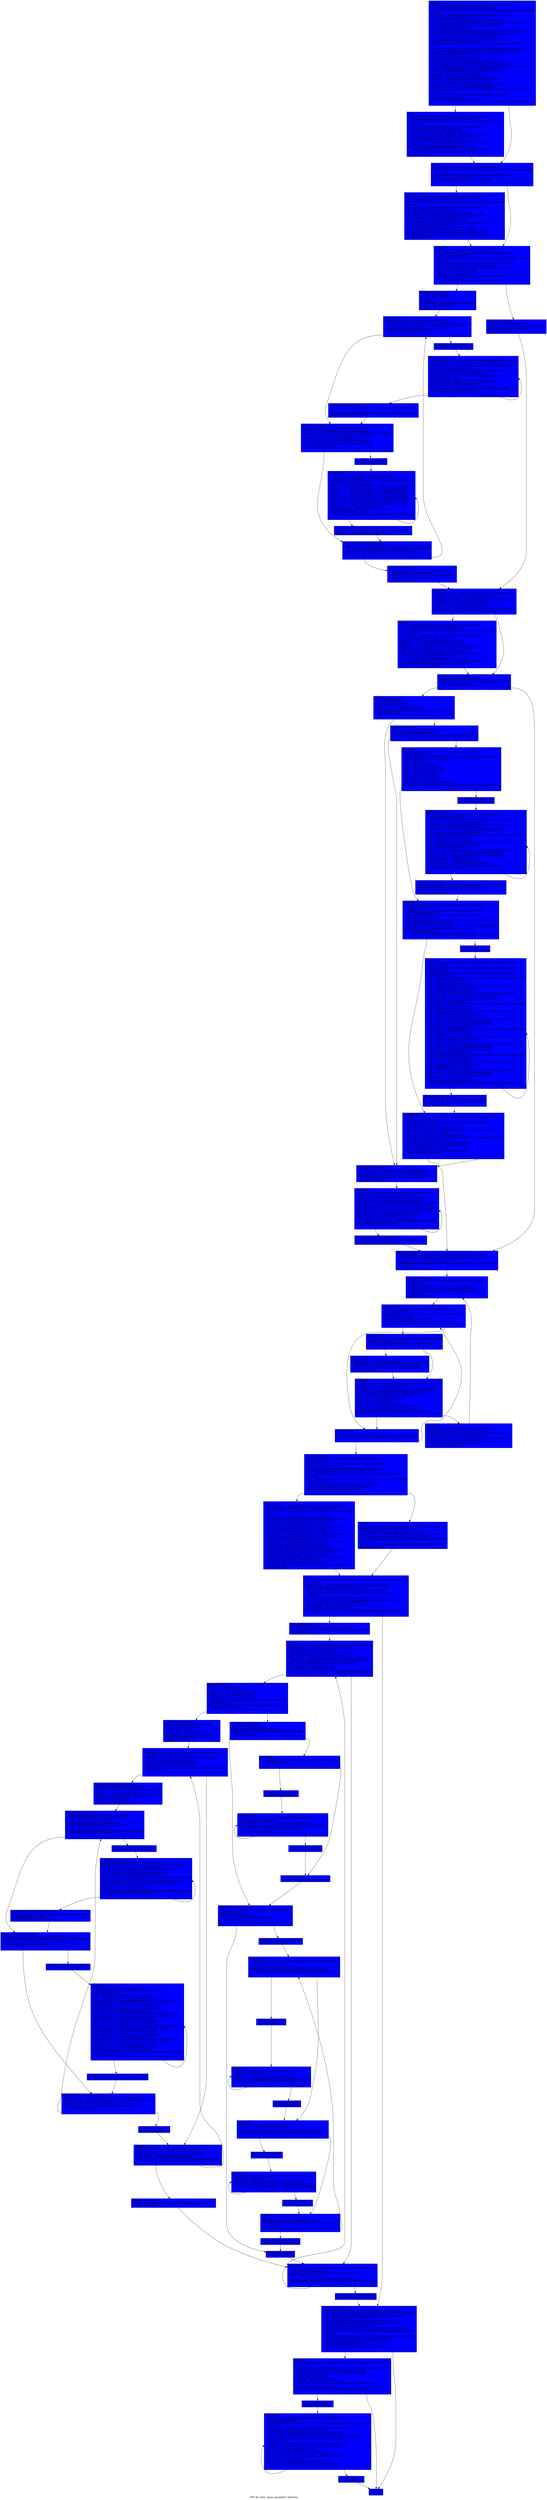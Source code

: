digraph "CFG for 'jinit_1pass_quantizer' function" {
	label="CFG for 'jinit_1pass_quantizer' function";

	Node0x6a10cc0 [shape=record, style = filled, fillcolor = blue, label="{entry:\l  %mem = getelementptr inbounds %struct.jpeg_decompress_struct,\l... %struct.jpeg_decompress_struct* %cinfo, i64 0, i32 1\l  %0 = load %struct.jpeg_memory_mgr*, %struct.jpeg_memory_mgr** %mem, align 8,\l... !tbaa !2\l  %alloc_small = getelementptr inbounds %struct.jpeg_memory_mgr,\l... %struct.jpeg_memory_mgr* %0, i64 0, i32 0\l  %1 = load i8* (%struct.jpeg_common_struct*, i32, i64)*, i8*\l... (%struct.jpeg_common_struct*, i32, i64)** %alloc_small, align 8, !tbaa !10\l  %2 = bitcast %struct.jpeg_decompress_struct* %cinfo to\l... %struct.jpeg_common_struct*\l  %call = tail call i8* %1(%struct.jpeg_common_struct* %2, i32 1, i64 152) #5\l  %cquantize1 = getelementptr inbounds %struct.jpeg_decompress_struct,\l... %struct.jpeg_decompress_struct* %cinfo, i64 0, i32 83\l  %3 = bitcast %struct.jpeg_color_quantizer** %cquantize1 to i8**\l  store i8* %call, i8** %3, align 8, !tbaa !13\l  %start_pass = bitcast i8* %call to void (%struct.jpeg_decompress_struct*,\l... i32)**\l  store void (%struct.jpeg_decompress_struct*, i32)* @start_pass_1_quant, void\l... (%struct.jpeg_decompress_struct*, i32)** %start_pass, align 8, !tbaa !14\l  %finish_pass = getelementptr inbounds i8, i8* %call, i64 16\l  %4 = bitcast i8* %finish_pass to \<2 x void\l... (%struct.jpeg_decompress_struct*)*\>*\l  store \<2 x void (%struct.jpeg_decompress_struct*)*\> \<void\l... (%struct.jpeg_decompress_struct*)* @finish_pass_1_quant, void\l... (%struct.jpeg_decompress_struct*)* @new_color_map_1_quant\>, \<2 x void\l... (%struct.jpeg_decompress_struct*)*\>* %4, align 8, !tbaa !17\l  %fserrors = getelementptr inbounds i8, i8* %call, i64 112\l  %arrayidx = bitcast i8* %fserrors to i16**\l  store i16* null, i16** %arrayidx, align 8, !tbaa !17\l  %odither = getelementptr inbounds i8, i8* %call, i64 80\l  %arrayidx6 = bitcast i8* %odither to [16 x i32]**\l  store [16 x i32]* null, [16 x i32]** %arrayidx6, align 8, !tbaa !17\l  %out_color_components = getelementptr inbounds\l... %struct.jpeg_decompress_struct, %struct.jpeg_decompress_struct* %cinfo, i64\l... 0, i32 28\l  %5 = load i32, i32* %out_color_components, align 8, !tbaa !18\l  %cmp = icmp sgt i32 %5, 4\l  br i1 %cmp, label %if.then, label %if.end\l|{<s0>T|<s1>F}}"];
	Node0x6a10cc0:s0 -> Node0x6a14f20;
	Node0x6a10cc0:s1 -> Node0x6a14ff0;
	Node0x6a14f20 [shape=record, style = filled, fillcolor = blue, label="{if.then:                                          \l  %err = getelementptr inbounds %struct.jpeg_decompress_struct,\l... %struct.jpeg_decompress_struct* %cinfo, i64 0, i32 0\l  %6 = load %struct.jpeg_error_mgr*, %struct.jpeg_error_mgr** %err, align 8,\l... !tbaa !19\l  %msg_code = getelementptr inbounds %struct.jpeg_error_mgr,\l... %struct.jpeg_error_mgr* %6, i64 0, i32 5\l  store i32 54, i32* %msg_code, align 8, !tbaa !20\l  %arrayidx8 = getelementptr inbounds %struct.jpeg_error_mgr,\l... %struct.jpeg_error_mgr* %6, i64 0, i32 6, i32 0, i64 0\l  store i32 4, i32* %arrayidx8, align 4, !tbaa !22\l  %error_exit = getelementptr inbounds %struct.jpeg_error_mgr,\l... %struct.jpeg_error_mgr* %6, i64 0, i32 0\l  %7 = load void (%struct.jpeg_common_struct*)*, void\l... (%struct.jpeg_common_struct*)** %error_exit, align 8, !tbaa !23\l  tail call void %7(%struct.jpeg_common_struct* %2) #5\l  br label %if.end\l}"];
	Node0x6a14f20 -> Node0x6a14ff0;
	Node0x6a14ff0 [shape=record, style = filled, fillcolor = blue, label="{if.end:                                           \l  %desired_number_of_colors = getelementptr inbounds\l... %struct.jpeg_decompress_struct, %struct.jpeg_decompress_struct* %cinfo, i64\l... 0, i32 22\l  %8 = load i32, i32* %desired_number_of_colors, align 8, !tbaa !24\l  %cmp10 = icmp sgt i32 %8, 256\l  br i1 %cmp10, label %if.then11, label %if.end20\l|{<s0>T|<s1>F}}"];
	Node0x6a14ff0:s0 -> Node0x6a13250;
	Node0x6a14ff0:s1 -> Node0x6a16110;
	Node0x6a13250 [shape=record, style = filled, fillcolor = blue, label="{if.then11:                                        \l  %err12 = getelementptr inbounds %struct.jpeg_decompress_struct,\l... %struct.jpeg_decompress_struct* %cinfo, i64 0, i32 0\l  %9 = load %struct.jpeg_error_mgr*, %struct.jpeg_error_mgr** %err12, align 8,\l... !tbaa !19\l  %msg_code13 = getelementptr inbounds %struct.jpeg_error_mgr,\l... %struct.jpeg_error_mgr* %9, i64 0, i32 5\l  store i32 56, i32* %msg_code13, align 8, !tbaa !20\l  %arrayidx17 = getelementptr inbounds %struct.jpeg_error_mgr,\l... %struct.jpeg_error_mgr* %9, i64 0, i32 6, i32 0, i64 0\l  store i32 256, i32* %arrayidx17, align 4, !tbaa !22\l  %error_exit19 = getelementptr inbounds %struct.jpeg_error_mgr,\l... %struct.jpeg_error_mgr* %9, i64 0, i32 0\l  %10 = load void (%struct.jpeg_common_struct*)*, void\l... (%struct.jpeg_common_struct*)** %error_exit19, align 8, !tbaa !23\l  tail call void %10(%struct.jpeg_common_struct* nonnull %2) #5\l  %.pre = load i32, i32* %desired_number_of_colors, align 8, !tbaa !24\l  br label %if.end20\l}"];
	Node0x6a13250 -> Node0x6a16110;
	Node0x6a16110 [shape=record, style = filled, fillcolor = blue, label="{if.end20:                                         \l  %11 = phi i32 [ %.pre, %if.then11 ], [ %8, %if.end ]\l  %12 = bitcast %struct.jpeg_color_quantizer** %cquantize1 to\l... %struct.my_cquantizer**\l  %13 = load %struct.my_cquantizer*, %struct.my_cquantizer** %12, align 8,\l... !tbaa !13\l  %arraydecay.i = getelementptr inbounds %struct.my_cquantizer,\l... %struct.my_cquantizer* %13, i64 0, i32 5, i64 0\l  %14 = load i32, i32* %out_color_components, align 8, !tbaa !18\l  %conv4.i.i = sext i32 %11 to i64\l  %cmp98.i.i = icmp sgt i32 %14, 1\l  br i1 %cmp98.i.i, label %do.body.us.i.i.preheader, label\l... %do.body.i.preheader.i\l|{<s0>T|<s1>F}}"];
	Node0x6a16110:s0 -> Node0x6a19970;
	Node0x6a16110:s1 -> Node0x6a19a90;
	Node0x6a19970 [shape=record, style = filled, fillcolor = blue, label="{do.body.us.i.i.preheader:                         \l  %15 = add i32 %14, 7\l  %16 = add i32 %14, -2\l  %xtraiter79 = and i32 %15, 7\l  %lcmp.mod80 = icmp eq i32 %xtraiter79, 0\l  %17 = icmp ult i32 %16, 7\l  br label %do.body.us.i.i\l}"];
	Node0x6a19970 -> Node0x6a19fe0;
	Node0x6a19a90 [shape=record, style = filled, fillcolor = blue, label="{do.body.i.preheader.i:                            \l  %18 = icmp sgt i64 %conv4.i.i, 1\l  %smax.i = select i1 %18, i64 %conv4.i.i, i64 1\l  %19 = add nsw i64 %smax.i, 1\l  br label %do.end.i.i\l}"];
	Node0x6a19a90 -> Node0x6a1a290;
	Node0x6a19fe0 [shape=record, style = filled, fillcolor = blue, label="{do.body.us.i.i:                                   \l  %indvars.iv106.i.i = phi i64 [ %indvars.iv.next107.i.i,\l... %for.cond.do.cond_crit_edge.us.i.i ], [ 1, %do.body.us.i.i.preheader ]\l  %indvars.iv.next107.i.i = add nuw nsw i64 %indvars.iv106.i.i, 1\l  br i1 %lcmp.mod80, label %do.body.us.i.i.split, label\l... %for.body.us.i.i.prol.preheader\l|{<s0>T|<s1>F}}"];
	Node0x6a19fe0:s0 -> Node0x6a0fd60;
	Node0x6a19fe0:s1 -> Node0x6a0fde0;
	Node0x6a0fde0 [shape=record, style = filled, fillcolor = blue, label="{for.body.us.i.i.prol.preheader:                   \l  br label %for.body.us.i.i.prol\l}"];
	Node0x6a0fde0 -> Node0x6a0ff50;
	Node0x6a0ff50 [shape=record, style = filled, fillcolor = blue, label="{for.body.us.i.i.prol:                             \l  %temp.0100.us.i.i.prol = phi i64 [ %mul.us.i.i.prol, %for.body.us.i.i.prol\l... ], [ %indvars.iv.next107.i.i, %for.body.us.i.i.prol.preheader ]\l  %i.099.us.i.i.prol = phi i32 [ %inc3.us.i.i.prol, %for.body.us.i.i.prol ], [\l... 1, %for.body.us.i.i.prol.preheader ]\l  %prol.iter81 = phi i32 [ %prol.iter81.sub, %for.body.us.i.i.prol ], [\l... %xtraiter79, %for.body.us.i.i.prol.preheader ]\l  %mul.us.i.i.prol = mul nsw i64 %temp.0100.us.i.i.prol,\l... %indvars.iv.next107.i.i\l  %inc3.us.i.i.prol = add nuw nsw i32 %i.099.us.i.i.prol, 1\l  %prol.iter81.sub = add i32 %prol.iter81, -1\l  %prol.iter81.cmp = icmp eq i32 %prol.iter81.sub, 0\l  br i1 %prol.iter81.cmp, label %do.body.us.i.i.split.loopexit, label\l... %for.body.us.i.i.prol, !llvm.loop !25\l|{<s0>T|<s1>F}}"];
	Node0x6a0ff50:s0 -> Node0x6a164f0;
	Node0x6a0ff50:s1 -> Node0x6a0ff50;
	Node0x6a164f0 [shape=record, style = filled, fillcolor = blue, label="{do.body.us.i.i.split.loopexit:                    \l  %inc3.us.i.i.prol.lcssa = phi i32 [ %inc3.us.i.i.prol, %for.body.us.i.i.prol\l... ]\l  %mul.us.i.i.prol.lcssa = phi i64 [ %mul.us.i.i.prol, %for.body.us.i.i.prol ]\l  br label %do.body.us.i.i.split\l}"];
	Node0x6a164f0 -> Node0x6a0fd60;
	Node0x6a0fd60 [shape=record, style = filled, fillcolor = blue, label="{do.body.us.i.i.split:                             \l  %mul.us.i.i.lcssa.unr = phi i64 [ undef, %do.body.us.i.i ], [\l... %mul.us.i.i.prol.lcssa, %do.body.us.i.i.split.loopexit ]\l  %temp.0100.us.i.i.unr = phi i64 [ %indvars.iv.next107.i.i, %do.body.us.i.i\l... ], [ %mul.us.i.i.prol.lcssa, %do.body.us.i.i.split.loopexit ]\l  %i.099.us.i.i.unr = phi i32 [ 1, %do.body.us.i.i ], [\l... %inc3.us.i.i.prol.lcssa, %do.body.us.i.i.split.loopexit ]\l  br i1 %17, label %for.cond.do.cond_crit_edge.us.i.i, label\l... %do.body.us.i.i.split.split\l|{<s0>T|<s1>F}}"];
	Node0x6a0fd60:s0 -> Node0x6a1a430;
	Node0x6a0fd60:s1 -> Node0x6a1c090;
	Node0x6a1c090 [shape=record, style = filled, fillcolor = blue, label="{do.body.us.i.i.split.split:                       \l  br label %for.body.us.i.i\l}"];
	Node0x6a1c090 -> Node0x6a1c240;
	Node0x6a1c240 [shape=record, style = filled, fillcolor = blue, label="{for.body.us.i.i:                                  \l  %temp.0100.us.i.i = phi i64 [ %temp.0100.us.i.i.unr,\l... %do.body.us.i.i.split.split ], [ %mul.us.i.i.7, %for.body.us.i.i ]\l  %i.099.us.i.i = phi i32 [ %i.099.us.i.i.unr, %do.body.us.i.i.split.split ],\l... [ %inc3.us.i.i.7, %for.body.us.i.i ]\l  %mul.us.i.i = mul nsw i64 %temp.0100.us.i.i, %indvars.iv.next107.i.i\l  %mul.us.i.i.1 = mul nsw i64 %mul.us.i.i, %indvars.iv.next107.i.i\l  %mul.us.i.i.2 = mul nsw i64 %mul.us.i.i.1, %indvars.iv.next107.i.i\l  %mul.us.i.i.3 = mul nsw i64 %mul.us.i.i.2, %indvars.iv.next107.i.i\l  %mul.us.i.i.4 = mul nsw i64 %mul.us.i.i.3, %indvars.iv.next107.i.i\l  %mul.us.i.i.5 = mul nsw i64 %mul.us.i.i.4, %indvars.iv.next107.i.i\l  %mul.us.i.i.6 = mul nsw i64 %mul.us.i.i.5, %indvars.iv.next107.i.i\l  %mul.us.i.i.7 = mul nsw i64 %mul.us.i.i.6, %indvars.iv.next107.i.i\l  %inc3.us.i.i.7 = add nsw i32 %i.099.us.i.i, 8\l  %exitcond105.i.i.7 = icmp eq i32 %inc3.us.i.i.7, %14\l  br i1 %exitcond105.i.i.7, label\l... %for.cond.do.cond_crit_edge.us.i.i.unr-lcssa, label %for.body.us.i.i\l|{<s0>T|<s1>F}}"];
	Node0x6a1c240:s0 -> Node0x6a1cc40;
	Node0x6a1c240:s1 -> Node0x6a1c240;
	Node0x6a1cc40 [shape=record, style = filled, fillcolor = blue, label="{for.cond.do.cond_crit_edge.us.i.i.unr-lcssa:      \l  %mul.us.i.i.7.lcssa = phi i64 [ %mul.us.i.i.7, %for.body.us.i.i ]\l  br label %for.cond.do.cond_crit_edge.us.i.i\l}"];
	Node0x6a1cc40 -> Node0x6a1a430;
	Node0x6a1a430 [shape=record, style = filled, fillcolor = blue, label="{for.cond.do.cond_crit_edge.us.i.i:                \l  %mul.us.i.i.lcssa = phi i64 [ %mul.us.i.i.lcssa.unr, %do.body.us.i.i.split\l... ], [ %mul.us.i.i.7.lcssa, %for.cond.do.cond_crit_edge.us.i.i.unr-lcssa ]\l  %cmp5.us.i.i = icmp sgt i64 %mul.us.i.i.lcssa, %conv4.i.i\l  br i1 %cmp5.us.i.i, label %do.end.i.i.loopexit, label %do.body.us.i.i\l|{<s0>T|<s1>F}}"];
	Node0x6a1a430:s0 -> Node0x6a1cf40;
	Node0x6a1a430:s1 -> Node0x6a19fe0;
	Node0x6a1cf40 [shape=record, style = filled, fillcolor = blue, label="{do.end.i.i.loopexit:                              \l  %mul.us.i.i.lcssa.lcssa = phi i64 [ %mul.us.i.i.lcssa,\l... %for.cond.do.cond_crit_edge.us.i.i ]\l  %indvars.iv106.i.i.lcssa = phi i64 [ %indvars.iv106.i.i,\l... %for.cond.do.cond_crit_edge.us.i.i ]\l  br label %do.end.i.i\l}"];
	Node0x6a1cf40 -> Node0x6a1a290;
	Node0x6a1a290 [shape=record, style = filled, fillcolor = blue, label="{do.end.i.i:                                       \l  %iroot.0.lcssa.in.i.i = phi i64 [ %smax.i, %do.body.i.preheader.i ], [\l... %indvars.iv106.i.i.lcssa, %do.end.i.i.loopexit ]\l  %temp.0.lcssa.lcssa.i.i = phi i64 [ %19, %do.body.i.preheader.i ], [\l... %mul.us.i.i.lcssa.lcssa, %do.end.i.i.loopexit ]\l  %iroot.0.lcssa.i.i = trunc i64 %iroot.0.lcssa.in.i.i to i32\l  %cmp7.i.i = icmp slt i32 %iroot.0.lcssa.i.i, 2\l  br i1 %cmp7.i.i, label %if.then.i.i, label %for.cond13.preheader.i.i\l|{<s0>T|<s1>F}}"];
	Node0x6a1a290:s0 -> Node0x6a1d470;
	Node0x6a1a290:s1 -> Node0x6a1d580;
	Node0x6a1d470 [shape=record, style = filled, fillcolor = blue, label="{if.then.i.i:                                      \l  %err.i.i = getelementptr inbounds %struct.jpeg_decompress_struct,\l... %struct.jpeg_decompress_struct* %cinfo, i64 0, i32 0\l  %20 = load %struct.jpeg_error_mgr*, %struct.jpeg_error_mgr** %err.i.i, align\l... 8, !tbaa !19\l  %msg_code.i.i = getelementptr inbounds %struct.jpeg_error_mgr,\l... %struct.jpeg_error_mgr* %20, i64 0, i32 5\l  store i32 55, i32* %msg_code.i.i, align 8, !tbaa !20\l  %conv9.i.i = trunc i64 %temp.0.lcssa.lcssa.i.i to i32\l  %arrayidx.i.i = getelementptr inbounds %struct.jpeg_error_mgr,\l... %struct.jpeg_error_mgr* %20, i64 0, i32 6, i32 0, i64 0\l  store i32 %conv9.i.i, i32* %arrayidx.i.i, align 4, !tbaa !22\l  %error_exit.i.i = getelementptr inbounds %struct.jpeg_error_mgr,\l... %struct.jpeg_error_mgr* %20, i64 0, i32 0\l  %21 = load void (%struct.jpeg_common_struct*)*, void\l... (%struct.jpeg_common_struct*)** %error_exit.i.i, align 8, !tbaa !23\l  tail call void %21(%struct.jpeg_common_struct* %2) #5\l  br label %for.cond13.preheader.i.i\l}"];
	Node0x6a1d470 -> Node0x6a1d580;
	Node0x6a1d580 [shape=record, style = filled, fillcolor = blue, label="{for.cond13.preheader.i.i:                         \l  %cmp1495.i.i = icmp sgt i32 %14, 0\l  br i1 %cmp1495.i.i, label %for.body16.i.i.preheader, label\l... %for.cond23.preheader.i.i\l|{<s0>T|<s1>F}}"];
	Node0x6a1d580:s0 -> Node0x6a1a8c0;
	Node0x6a1d580:s1 -> Node0x6a1a980;
	Node0x6a1a8c0 [shape=record, style = filled, fillcolor = blue, label="{for.body16.i.i.preheader:                         \l  %22 = add i32 %14, -1\l  %23 = zext i32 %22 to i64\l  %24 = add nuw nsw i64 %23, 1\l  %min.iters.check = icmp ult i64 %24, 8\l  br i1 %min.iters.check, label %for.body16.i.i.preheader71, label\l... %min.iters.checked\l|{<s0>T|<s1>F}}"];
	Node0x6a1a8c0:s0 -> Node0x6a1acf0;
	Node0x6a1a8c0:s1 -> Node0x6a1eb70;
	Node0x6a1acf0 [shape=record, style = filled, fillcolor = blue, label="{for.body16.i.i.preheader71:                       \l  %indvars.iv.i.i.ph = phi i64 [ 0, %min.iters.checked ], [ 0,\l... %for.body16.i.i.preheader ], [ %n.vec, %middle.block ]\l  %total_colors.097.i.i.ph = phi i32 [ 1, %min.iters.checked ], [ 1,\l... %for.body16.i.i.preheader ], [ %64, %middle.block ]\l  br label %for.body16.i.i\l}"];
	Node0x6a1acf0 -> Node0x6a1b5b0;
	Node0x6a1eb70 [shape=record, style = filled, fillcolor = blue, label="{min.iters.checked:                                \l  %n.vec = and i64 %24, 8589934584\l  %cmp.zero = icmp eq i64 %n.vec, 0\l  br i1 %cmp.zero, label %for.body16.i.i.preheader71, label %vector.ph\l|{<s0>T|<s1>F}}"];
	Node0x6a1eb70:s0 -> Node0x6a1acf0;
	Node0x6a1eb70:s1 -> Node0x6a1b860;
	Node0x6a1b860 [shape=record, style = filled, fillcolor = blue, label="{vector.ph:                                        \l  %broadcast.splatinsert64 = insertelement \<4 x i32\> undef, i32\l... %iroot.0.lcssa.i.i, i32 0\l  %broadcast.splat65 = shufflevector \<4 x i32\> %broadcast.splatinsert64, \<4 x\l... i32\> undef, \<4 x i32\> zeroinitializer\l  %25 = add i32 %14, -1\l  %26 = zext i32 %25 to i64\l  %27 = add nuw nsw i64 %26, 1\l  %28 = and i64 %27, 8589934584\l  %29 = add nsw i64 %28, -8\l  %30 = lshr exact i64 %29, 3\l  %31 = add nuw nsw i64 %30, 1\l  %xtraiter76 = and i64 %31, 3\l  %lcmp.mod77 = icmp eq i64 %xtraiter76, 0\l  br i1 %lcmp.mod77, label %vector.ph.split, label %vector.body.prol.preheader\l|{<s0>T|<s1>F}}"];
	Node0x6a1b860:s0 -> Node0x6a20450;
	Node0x6a1b860:s1 -> Node0x6a20560;
	Node0x6a20560 [shape=record, style = filled, fillcolor = blue, label="{vector.body.prol.preheader:                       \l  br label %vector.body.prol\l}"];
	Node0x6a20560 -> Node0x6a20710;
	Node0x6a20710 [shape=record, style = filled, fillcolor = blue, label="{vector.body.prol:                                 \l  %index.prol = phi i64 [ %index.next.prol, %vector.body.prol ], [ 0,\l... %vector.body.prol.preheader ]\l  %vec.phi.prol = phi \<4 x i32\> [ %36, %vector.body.prol ], [ \<i32 1, i32 1,\l... i32 1, i32 1\>, %vector.body.prol.preheader ]\l  %vec.phi63.prol = phi \<4 x i32\> [ %37, %vector.body.prol ], [ \<i32 1, i32 1,\l... i32 1, i32 1\>, %vector.body.prol.preheader ]\l  %prol.iter78 = phi i64 [ %prol.iter78.sub, %vector.body.prol ], [\l... %xtraiter76, %vector.body.prol.preheader ]\l  %32 = getelementptr inbounds %struct.my_cquantizer, %struct.my_cquantizer*\l... %13, i64 0, i32 5, i64 %index.prol\l  %33 = bitcast i32* %32 to \<4 x i32\>*\l  store \<4 x i32\> %broadcast.splat65, \<4 x i32\>* %33, align 4, !tbaa !22\l  %34 = getelementptr i32, i32* %32, i64 4\l  %35 = bitcast i32* %34 to \<4 x i32\>*\l  store \<4 x i32\> %broadcast.splat65, \<4 x i32\>* %35, align 4, !tbaa !22\l  %36 = mul nsw \<4 x i32\> %vec.phi.prol, %broadcast.splat65\l  %37 = mul nsw \<4 x i32\> %vec.phi63.prol, %broadcast.splat65\l  %index.next.prol = add i64 %index.prol, 8\l  %prol.iter78.sub = add i64 %prol.iter78, -1\l  %prol.iter78.cmp = icmp eq i64 %prol.iter78.sub, 0\l  br i1 %prol.iter78.cmp, label %vector.ph.split.loopexit, label\l... %vector.body.prol, !llvm.loop !27\l|{<s0>T|<s1>F}}"];
	Node0x6a20710:s0 -> Node0x6a214f0;
	Node0x6a20710:s1 -> Node0x6a20710;
	Node0x6a214f0 [shape=record, style = filled, fillcolor = blue, label="{vector.ph.split.loopexit:                         \l  %index.next.prol.lcssa = phi i64 [ %index.next.prol, %vector.body.prol ]\l  %.lcssa87 = phi \<4 x i32\> [ %37, %vector.body.prol ]\l  %.lcssa86 = phi \<4 x i32\> [ %36, %vector.body.prol ]\l  br label %vector.ph.split\l}"];
	Node0x6a214f0 -> Node0x6a20450;
	Node0x6a20450 [shape=record, style = filled, fillcolor = blue, label="{vector.ph.split:                                  \l  %.lcssa73.unr = phi \<4 x i32\> [ undef, %vector.ph ], [ %.lcssa87,\l... %vector.ph.split.loopexit ]\l  %.lcssa.unr = phi \<4 x i32\> [ undef, %vector.ph ], [ %.lcssa86,\l... %vector.ph.split.loopexit ]\l  %index.unr = phi i64 [ 0, %vector.ph ], [ %index.next.prol.lcssa,\l... %vector.ph.split.loopexit ]\l  %vec.phi.unr = phi \<4 x i32\> [ \<i32 1, i32 1, i32 1, i32 1\>, %vector.ph ], [\l... %.lcssa86, %vector.ph.split.loopexit ]\l  %vec.phi63.unr = phi \<4 x i32\> [ \<i32 1, i32 1, i32 1, i32 1\>, %vector.ph ],\l... [ %.lcssa87, %vector.ph.split.loopexit ]\l  %38 = icmp ult i64 %29, 24\l  br i1 %38, label %middle.block, label %vector.ph.split.split\l|{<s0>T|<s1>F}}"];
	Node0x6a20450:s0 -> Node0x6a1ed40;
	Node0x6a20450:s1 -> Node0x6a21c90;
	Node0x6a21c90 [shape=record, style = filled, fillcolor = blue, label="{vector.ph.split.split:                            \l  br label %vector.body\l}"];
	Node0x6a21c90 -> Node0x6a21e20;
	Node0x6a21e20 [shape=record, style = filled, fillcolor = blue, label="{vector.body:                                      \l  %index = phi i64 [ %index.unr, %vector.ph.split.split ], [ %index.next.3,\l... %vector.body ]\l  %vec.phi = phi \<4 x i32\> [ %vec.phi.unr, %vector.ph.split.split ], [ %61,\l... %vector.body ]\l  %vec.phi63 = phi \<4 x i32\> [ %vec.phi63.unr, %vector.ph.split.split ], [\l... %62, %vector.body ]\l  %39 = getelementptr inbounds %struct.my_cquantizer, %struct.my_cquantizer*\l... %13, i64 0, i32 5, i64 %index\l  %40 = bitcast i32* %39 to \<4 x i32\>*\l  store \<4 x i32\> %broadcast.splat65, \<4 x i32\>* %40, align 4, !tbaa !22\l  %41 = getelementptr i32, i32* %39, i64 4\l  %42 = bitcast i32* %41 to \<4 x i32\>*\l  store \<4 x i32\> %broadcast.splat65, \<4 x i32\>* %42, align 4, !tbaa !22\l  %43 = mul nsw \<4 x i32\> %vec.phi, %broadcast.splat65\l  %44 = mul nsw \<4 x i32\> %vec.phi63, %broadcast.splat65\l  %index.next = add i64 %index, 8\l  %45 = getelementptr inbounds %struct.my_cquantizer, %struct.my_cquantizer*\l... %13, i64 0, i32 5, i64 %index.next\l  %46 = bitcast i32* %45 to \<4 x i32\>*\l  store \<4 x i32\> %broadcast.splat65, \<4 x i32\>* %46, align 4, !tbaa !22\l  %47 = getelementptr i32, i32* %45, i64 4\l  %48 = bitcast i32* %47 to \<4 x i32\>*\l  store \<4 x i32\> %broadcast.splat65, \<4 x i32\>* %48, align 4, !tbaa !22\l  %49 = mul nsw \<4 x i32\> %43, %broadcast.splat65\l  %50 = mul nsw \<4 x i32\> %44, %broadcast.splat65\l  %index.next.1 = add i64 %index, 16\l  %51 = getelementptr inbounds %struct.my_cquantizer, %struct.my_cquantizer*\l... %13, i64 0, i32 5, i64 %index.next.1\l  %52 = bitcast i32* %51 to \<4 x i32\>*\l  store \<4 x i32\> %broadcast.splat65, \<4 x i32\>* %52, align 4, !tbaa !22\l  %53 = getelementptr i32, i32* %51, i64 4\l  %54 = bitcast i32* %53 to \<4 x i32\>*\l  store \<4 x i32\> %broadcast.splat65, \<4 x i32\>* %54, align 4, !tbaa !22\l  %55 = mul nsw \<4 x i32\> %49, %broadcast.splat65\l  %56 = mul nsw \<4 x i32\> %50, %broadcast.splat65\l  %index.next.2 = add i64 %index, 24\l  %57 = getelementptr inbounds %struct.my_cquantizer, %struct.my_cquantizer*\l... %13, i64 0, i32 5, i64 %index.next.2\l  %58 = bitcast i32* %57 to \<4 x i32\>*\l  store \<4 x i32\> %broadcast.splat65, \<4 x i32\>* %58, align 4, !tbaa !22\l  %59 = getelementptr i32, i32* %57, i64 4\l  %60 = bitcast i32* %59 to \<4 x i32\>*\l  store \<4 x i32\> %broadcast.splat65, \<4 x i32\>* %60, align 4, !tbaa !22\l  %61 = mul nsw \<4 x i32\> %55, %broadcast.splat65\l  %62 = mul nsw \<4 x i32\> %56, %broadcast.splat65\l  %index.next.3 = add i64 %index, 32\l  %63 = icmp eq i64 %index.next.3, %n.vec\l  br i1 %63, label %middle.block.unr-lcssa, label %vector.body, !llvm.loop !28\l|{<s0>T|<s1>F}}"];
	Node0x6a21e20:s0 -> Node0x6a235e0;
	Node0x6a21e20:s1 -> Node0x6a21e20;
	Node0x6a235e0 [shape=record, style = filled, fillcolor = blue, label="{middle.block.unr-lcssa:                           \l  %.lcssa85 = phi \<4 x i32\> [ %62, %vector.body ]\l  %.lcssa84 = phi \<4 x i32\> [ %61, %vector.body ]\l  br label %middle.block\l}"];
	Node0x6a235e0 -> Node0x6a1ed40;
	Node0x6a1ed40 [shape=record, style = filled, fillcolor = blue, label="{middle.block:                                     \l  %.lcssa73 = phi \<4 x i32\> [ %.lcssa73.unr, %vector.ph.split ], [ %.lcssa85,\l... %middle.block.unr-lcssa ]\l  %.lcssa = phi \<4 x i32\> [ %.lcssa.unr, %vector.ph.split ], [ %.lcssa84,\l... %middle.block.unr-lcssa ]\l  %bin.rdx = mul \<4 x i32\> %.lcssa73, %.lcssa\l  %rdx.shuf = shufflevector \<4 x i32\> %bin.rdx, \<4 x i32\> undef, \<4 x i32\>\l... \<i32 2, i32 3, i32 undef, i32 undef\>\l  %bin.rdx68 = mul \<4 x i32\> %bin.rdx, %rdx.shuf\l  %rdx.shuf69 = shufflevector \<4 x i32\> %bin.rdx68, \<4 x i32\> undef, \<4 x i32\>\l... \<i32 1, i32 undef, i32 undef, i32 undef\>\l  %bin.rdx70 = mul \<4 x i32\> %bin.rdx68, %rdx.shuf69\l  %64 = extractelement \<4 x i32\> %bin.rdx70, i32 0\l  %cmp.n = icmp eq i64 %24, %n.vec\l  br i1 %cmp.n, label %for.cond23.preheader.i.i, label\l... %for.body16.i.i.preheader71\l|{<s0>T|<s1>F}}"];
	Node0x6a1ed40:s0 -> Node0x6a1a980;
	Node0x6a1ed40:s1 -> Node0x6a1acf0;
	Node0x6a20f40 [shape=record, style = filled, fillcolor = blue, label="{for.cond23.preheader.i.i.loopexit:                \l  %mul18.i.i.lcssa = phi i32 [ %mul18.i.i, %for.body16.i.i ]\l  br label %for.cond23.preheader.i.i\l}"];
	Node0x6a20f40 -> Node0x6a1a980;
	Node0x6a1a980 [shape=record, style = filled, fillcolor = blue, label="{for.cond23.preheader.i.i:                         \l  %total_colors.0.lcssa.i.i = phi i32 [ 1, %for.cond13.preheader.i.i ], [ %64,\l... %middle.block ], [ %mul18.i.i.lcssa, %for.cond23.preheader.i.i.loopexit ]\l  %out_color_space.i.i = getelementptr inbounds\l... %struct.jpeg_decompress_struct, %struct.jpeg_decompress_struct* %cinfo, i64\l... 0, i32 10\l  br label %for.cond23.outer.i.i\l}"];
	Node0x6a1a980 -> Node0x6a246c0;
	Node0x6a1b5b0 [shape=record, style = filled, fillcolor = blue, label="{for.body16.i.i:                                   \l  %indvars.iv.i.i = phi i64 [ %indvars.iv.next.i.i, %for.body16.i.i ], [\l... %indvars.iv.i.i.ph, %for.body16.i.i.preheader71 ]\l  %total_colors.097.i.i = phi i32 [ %mul18.i.i, %for.body16.i.i ], [\l... %total_colors.097.i.i.ph, %for.body16.i.i.preheader71 ]\l  %arrayidx17.i.i = getelementptr inbounds %struct.my_cquantizer,\l... %struct.my_cquantizer* %13, i64 0, i32 5, i64 %indvars.iv.i.i\l  store i32 %iroot.0.lcssa.i.i, i32* %arrayidx17.i.i, align 4, !tbaa !22\l  %mul18.i.i = mul nsw i32 %total_colors.097.i.i, %iroot.0.lcssa.i.i\l  %indvars.iv.next.i.i = add nuw nsw i64 %indvars.iv.i.i, 1\l  %lftr.wideiv58 = trunc i64 %indvars.iv.next.i.i to i32\l  %exitcond59 = icmp eq i32 %lftr.wideiv58, %14\l  br i1 %exitcond59, label %for.cond23.preheader.i.i.loopexit, label\l... %for.body16.i.i, !llvm.loop !31\l|{<s0>T|<s1>F}}"];
	Node0x6a1b5b0:s0 -> Node0x6a20f40;
	Node0x6a1b5b0:s1 -> Node0x6a1b5b0;
	Node0x6a24e90 [shape=record, style = filled, fillcolor = blue, label="{for.cond23.i.i:                                   \l  %i.2.i.i = phi i32 [ 0, %do.cond50.i.i ], [ %i.2.ph.i.i,\l... %for.cond23.outer.i.i ]\l  %changed.0.i.i = phi i32 [ 0, %do.cond50.i.i ], [ %changed.0.ph.i.i,\l... %for.cond23.outer.i.i ]\l  %cmp24.i.i = icmp slt i32 %i.2.i.i, %14\l  br i1 %cmp24.i.i, label %for.body26.i.i, label %do.cond50.i.i\l|{<s0>T|<s1>F}}"];
	Node0x6a24e90:s0 -> Node0x6a25350;
	Node0x6a24e90:s1 -> Node0x6a24ee0;
	Node0x6a25350 [shape=record, style = filled, fillcolor = blue, label="{for.body26.i.i:                                   \l  %65 = load i32, i32* %out_color_space.i.i, align 8, !tbaa !33\l  %cmp27.i.i = icmp eq i32 %65, 2\l  br i1 %cmp27.i.i, label %cond.true.i.i, label %cond.end.i.i\l|{<s0>T|<s1>F}}"];
	Node0x6a25350:s0 -> Node0x6a256a0;
	Node0x6a25350:s1 -> Node0x6a25780;
	Node0x6a256a0 [shape=record, style = filled, fillcolor = blue, label="{cond.true.i.i:                                    \l  %idxprom29.i.i = sext i32 %i.2.i.i to i64\l  %arrayidx30.i.i = getelementptr inbounds [3 x i32], [3 x i32]*\l... @select_ncolors.RGB_order, i64 0, i64 %idxprom29.i.i\l  %66 = load i32, i32* %arrayidx30.i.i, align 4, !tbaa !22\l  br label %cond.end.i.i\l}"];
	Node0x6a256a0 -> Node0x6a25780;
	Node0x6a25780 [shape=record, style = filled, fillcolor = blue, label="{cond.end.i.i:                                     \l  %cond.i.i = phi i32 [ %66, %cond.true.i.i ], [ %i.2.i.i, %for.body26.i.i ]\l  %idxprom31.i.i = sext i32 %cond.i.i to i64\l  %arrayidx32.i.i = getelementptr inbounds %struct.my_cquantizer,\l... %struct.my_cquantizer* %13, i64 0, i32 5, i64 %idxprom31.i.i\l  %67 = load i32, i32* %arrayidx32.i.i, align 4, !tbaa !22\l  %div.i.i = sdiv i32 %total_colors.2.ph.i.i, %67\l  %conv33.i.i = sext i32 %div.i.i to i64\l  %add.i.i = add nsw i32 %67, 1\l  %conv36.i.i = sext i32 %add.i.i to i64\l  %mul37.i.i = mul nsw i64 %conv33.i.i, %conv36.i.i\l  %cmp39.i.i = icmp sgt i64 %mul37.i.i, %conv4.i.i\l  br i1 %cmp39.i.i, label %do.cond50.i.i, label %if.end42.i.i\l|{<s0>T|<s1>F}}"];
	Node0x6a25780:s0 -> Node0x6a24ee0;
	Node0x6a25780:s1 -> Node0x6a261c0;
	Node0x6a261c0 [shape=record, style = filled, fillcolor = blue, label="{if.end42.i.i:                                     \l  %mul37.i.i.lcssa = phi i64 [ %mul37.i.i, %cond.end.i.i ]\l  %add.i.i.lcssa = phi i32 [ %add.i.i, %cond.end.i.i ]\l  %arrayidx32.i.i.lcssa = phi i32* [ %arrayidx32.i.i, %cond.end.i.i ]\l  %i.2.i.i.lcssa = phi i32 [ %i.2.i.i, %cond.end.i.i ]\l  store i32 %add.i.i.lcssa, i32* %arrayidx32.i.i.lcssa, align 4, !tbaa !22\l  %conv46.i.i = trunc i64 %mul37.i.i.lcssa to i32\l  %inc48.i.i = add nsw i32 %i.2.i.i.lcssa, 1\l  br label %for.cond23.outer.i.i\l}"];
	Node0x6a261c0 -> Node0x6a246c0;
	Node0x6a246c0 [shape=record, style = filled, fillcolor = blue, label="{for.cond23.outer.i.i:                             \l  %i.2.ph.i.i = phi i32 [ 0, %for.cond23.preheader.i.i ], [ %inc48.i.i,\l... %if.end42.i.i ]\l  %total_colors.2.ph.i.i = phi i32 [ %total_colors.0.lcssa.i.i,\l... %for.cond23.preheader.i.i ], [ %conv46.i.i, %if.end42.i.i ]\l  %changed.0.ph.i.i = phi i32 [ 0, %for.cond23.preheader.i.i ], [ 1,\l... %if.end42.i.i ]\l  br label %for.cond23.i.i\l}"];
	Node0x6a246c0 -> Node0x6a24e90;
	Node0x6a24ee0 [shape=record, style = filled, fillcolor = blue, label="{do.cond50.i.i:                                    \l  %tobool.i.i = icmp eq i32 %changed.0.i.i, 0\l  br i1 %tobool.i.i, label %select_ncolors.exit.i, label %for.cond23.i.i\l|{<s0>T|<s1>F}}"];
	Node0x6a24ee0:s0 -> Node0x6a1df50;
	Node0x6a24ee0:s1 -> Node0x6a24e90;
	Node0x6a1df50 [shape=record, style = filled, fillcolor = blue, label="{select_ncolors.exit.i:                            \l  %total_colors.2.ph.i.i.lcssa = phi i32 [ %total_colors.2.ph.i.i,\l... %do.cond50.i.i ]\l  %68 = load i32, i32* %out_color_components, align 8, !tbaa !18\l  %cmp.i = icmp eq i32 %68, 3\l  %err.i = getelementptr inbounds %struct.jpeg_decompress_struct,\l... %struct.jpeg_decompress_struct* %cinfo, i64 0, i32 0\l  %69 = load %struct.jpeg_error_mgr*, %struct.jpeg_error_mgr** %err.i, align\l... 8, !tbaa !19\l  %70 = getelementptr inbounds %struct.jpeg_error_mgr, %struct.jpeg_error_mgr*\l... %69, i64 0, i32 1\l  %71 = load void (%struct.jpeg_common_struct*, i32)*, void\l... (%struct.jpeg_common_struct*, i32)** %70, align 8\l  br i1 %cmp.i, label %do.body.i, label %if.else.i\l|{<s0>T|<s1>F}}"];
	Node0x6a1df50:s0 -> Node0x6a1e3a0;
	Node0x6a1df50:s1 -> Node0x6a1e450;
	Node0x6a1e3a0 [shape=record, style = filled, fillcolor = blue, label="{do.body.i:                                        \l  %arraydecay3.i = getelementptr inbounds %struct.jpeg_error_mgr,\l... %struct.jpeg_error_mgr* %69, i64 0, i32 6, i32 0, i64 0\l  store i32 %total_colors.2.ph.i.i.lcssa, i32* %arraydecay3.i, align 4, !tbaa\l... !22\l  %72 = load i32, i32* %arraydecay.i, align 4, !tbaa !22\l  %arrayidx6.i = getelementptr inbounds %struct.jpeg_error_mgr,\l... %struct.jpeg_error_mgr* %69, i64 0, i32 6, i32 0, i64 1\l  store i32 %72, i32* %arrayidx6.i, align 4, !tbaa !22\l  %arrayidx8.i = getelementptr inbounds %struct.my_cquantizer,\l... %struct.my_cquantizer* %13, i64 0, i32 5, i64 1\l  %73 = load i32, i32* %arrayidx8.i, align 4, !tbaa !22\l  %arrayidx9.i = getelementptr inbounds %struct.jpeg_error_mgr,\l... %struct.jpeg_error_mgr* %69, i64 0, i32 6, i32 0, i64 2\l  store i32 %73, i32* %arrayidx9.i, align 4, !tbaa !22\l  %arrayidx11.i = getelementptr inbounds %struct.my_cquantizer,\l... %struct.my_cquantizer* %13, i64 0, i32 5, i64 2\l  %74 = load i32, i32* %arrayidx11.i, align 4, !tbaa !22\l  %arrayidx12.i = getelementptr inbounds %struct.jpeg_error_mgr,\l... %struct.jpeg_error_mgr* %69, i64 0, i32 6, i32 0, i64 3\l  store i32 %74, i32* %arrayidx12.i, align 4, !tbaa !22\l  %msg_code.i = getelementptr inbounds %struct.jpeg_error_mgr,\l... %struct.jpeg_error_mgr* %69, i64 0, i32 5\l  store i32 93, i32* %msg_code.i, align 8, !tbaa !20\l  tail call void %71(%struct.jpeg_common_struct* nonnull %2, i32 1) #5\l  br label %if.end.i\l}"];
	Node0x6a1e3a0 -> Node0x6a1f2e0;
	Node0x6a1e450 [shape=record, style = filled, fillcolor = blue, label="{if.else.i:                                        \l  %msg_code16.i = getelementptr inbounds %struct.jpeg_error_mgr,\l... %struct.jpeg_error_mgr* %69, i64 0, i32 5\l  store i32 94, i32* %msg_code16.i, align 8, !tbaa !20\l  %arrayidx20.i = getelementptr inbounds %struct.jpeg_error_mgr,\l... %struct.jpeg_error_mgr* %69, i64 0, i32 6, i32 0, i64 0\l  store i32 %total_colors.2.ph.i.i.lcssa, i32* %arrayidx20.i, align 4, !tbaa\l... !22\l  tail call void %71(%struct.jpeg_common_struct* nonnull %2, i32 1) #5\l  br label %if.end.i\l}"];
	Node0x6a1e450 -> Node0x6a1f2e0;
	Node0x6a1f2e0 [shape=record, style = filled, fillcolor = blue, label="{if.end.i:                                         \l  %75 = load %struct.jpeg_memory_mgr*, %struct.jpeg_memory_mgr** %mem, align\l... 8, !tbaa !2\l  %alloc_sarray.i = getelementptr inbounds %struct.jpeg_memory_mgr,\l... %struct.jpeg_memory_mgr* %75, i64 0, i32 2\l  %76 = load i8** (%struct.jpeg_common_struct*, i32, i32, i32)*, i8**\l... (%struct.jpeg_common_struct*, i32, i32, i32)** %alloc_sarray.i, align 8,\l... !tbaa !34\l  %77 = load i32, i32* %out_color_components, align 8, !tbaa !18\l  %call24.i = tail call i8** %76(%struct.jpeg_common_struct* nonnull %2, i32\l... 1, i32 %total_colors.2.ph.i.i.lcssa, i32 %77) #5\l  %78 = load i32, i32* %out_color_components, align 8, !tbaa !18\l  %cmp26121.i = icmp sgt i32 %78, 0\l  br i1 %cmp26121.i, label %for.body.preheader.i, label %create_colormap.exit\l|{<s0>T|<s1>F}}"];
	Node0x6a1f2e0:s0 -> Node0x6a11950;
	Node0x6a1f2e0:s1 -> Node0x6a11a30;
	Node0x6a11950 [shape=record, style = filled, fillcolor = blue, label="{for.body.preheader.i:                             \l  %79 = sext i32 %total_colors.2.ph.i.i.lcssa to i64\l  %cmp34117.i.prol = icmp sgt i32 %total_colors.2.ph.i.i.lcssa, 0\l  br label %for.body.i\l}"];
	Node0x6a11950 -> Node0x6a11c50;
	Node0x6a11c50 [shape=record, style = filled, fillcolor = blue, label="{for.body.i:                                       \l  %80 = phi i32 [ %78, %for.body.preheader.i ], [ %100, %for.end48.i ]\l  %indvars.iv154.i = phi i64 [ 0, %for.body.preheader.i ], [\l... %indvars.iv.next155.i, %for.end48.i ]\l  %blkdist.0122.i = phi i32 [ %total_colors.2.ph.i.i.lcssa,\l... %for.body.preheader.i ], [ %div.i, %for.end48.i ]\l  %arrayidx28.i = getelementptr inbounds %struct.my_cquantizer,\l... %struct.my_cquantizer* %13, i64 0, i32 5, i64 %indvars.iv154.i\l  %81 = load i32, i32* %arrayidx28.i, align 4, !tbaa !22\l  %div.i = sdiv i32 %blkdist.0122.i, %81\l  %cmp30119.i = icmp sgt i32 %81, 0\l  br i1 %cmp30119.i, label %for.body31.lr.ph.i, label %for.end48.i\l|{<s0>T|<s1>F}}"];
	Node0x6a11c50:s0 -> Node0x6a2c3d0;
	Node0x6a11c50:s1 -> Node0x6a11e10;
	Node0x6a2c3d0 [shape=record, style = filled, fillcolor = blue, label="{for.body31.lr.ph.i:                               \l  %sub.i = add nsw i32 %81, -1\l  %div.i110.i = sdiv i32 %sub.i, 2\l  %conv1.i.i = sext i32 %div.i110.i to i64\l  %conv2.i.i = sext i32 %sub.i to i64\l  %cmp37115.i = icmp sgt i32 %div.i, 0\l  %arrayidx41.i = getelementptr inbounds i8*, i8** %call24.i, i64\l... %indvars.iv154.i\l  br i1 %cmp37115.i, label %for.body31.us.preheader.i, label\l... %for.body31.i.preheader\l|{<s0>T|<s1>F}}"];
	Node0x6a2c3d0:s0 -> Node0x6a2c890;
	Node0x6a2c3d0:s1 -> Node0x6a2c970;
	Node0x6a2c970 [shape=record, style = filled, fillcolor = blue, label="{for.body31.i.preheader:                           \l  %xtraiter = and i32 %81, 1\l  %lcmp.mod = icmp eq i32 %xtraiter, 0\l  br i1 %lcmp.mod, label %for.body31.i.preheader.split, label\l... %for.body31.i.prol\l|{<s0>T|<s1>F}}"];
	Node0x6a2c970:s0 -> Node0x6a2cc60;
	Node0x6a2c970:s1 -> Node0x6a2cd20;
	Node0x6a2cd20 [shape=record, style = filled, fillcolor = blue, label="{for.body31.i.prol:                                \l  br i1 %cmp34117.i.prol, label %for.inc43.i.preheader.prol, label\l... %for.inc46.i.prol\l|{<s0>T|<s1>F}}"];
	Node0x6a2cd20:s0 -> Node0x6a2ce90;
	Node0x6a2cd20:s1 -> Node0x6a2cf50;
	Node0x6a2ce90 [shape=record, style = filled, fillcolor = blue, label="{for.inc43.i.preheader.prol:                       \l  br label %for.inc43.i.prol\l}"];
	Node0x6a2ce90 -> Node0x6a2d0c0;
	Node0x6a2d0c0 [shape=record, style = filled, fillcolor = blue, label="{for.inc43.i.prol:                                 \l  %ptr.0118.i.prol = phi i32 [ %add44.i.prol, %for.inc43.i.prol ], [ 0,\l... %for.inc43.i.preheader.prol ]\l  %add44.i.prol = add nsw i32 %ptr.0118.i.prol, %blkdist.0122.i\l  %cmp34.i.prol = icmp slt i32 %add44.i.prol, %total_colors.2.ph.i.i.lcssa\l  br i1 %cmp34.i.prol, label %for.inc43.i.prol, label\l... %for.inc46.i.loopexit.prol\l|{<s0>T|<s1>F}}"];
	Node0x6a2d0c0:s0 -> Node0x6a2d0c0;
	Node0x6a2d0c0:s1 -> Node0x6a2d410;
	Node0x6a2d410 [shape=record, style = filled, fillcolor = blue, label="{for.inc46.i.loopexit.prol:                        \l  br label %for.inc46.i.prol\l}"];
	Node0x6a2d410 -> Node0x6a2cf50;
	Node0x6a2cf50 [shape=record, style = filled, fillcolor = blue, label="{for.inc46.i.prol:                                 \l  br label %for.body31.i.preheader.split\l}"];
	Node0x6a2cf50 -> Node0x6a2cc60;
	Node0x6a2cc60 [shape=record, style = filled, fillcolor = blue, label="{for.body31.i.preheader.split:                     \l  %j.0120.i.unr = phi i32 [ 0, %for.body31.i.preheader ], [ 1,\l... %for.inc46.i.prol ]\l  %82 = icmp eq i32 %81, 1\l  br i1 %82, label %for.end48.i.loopexit, label\l... %for.body31.i.preheader.split.split\l|{<s0>T|<s1>F}}"];
	Node0x6a2cc60:s0 -> Node0x6a2d5f0;
	Node0x6a2cc60:s1 -> Node0x6a2d6a0;
	Node0x6a2d6a0 [shape=record, style = filled, fillcolor = blue, label="{for.body31.i.preheader.split.split:               \l  br label %for.body31.i\l}"];
	Node0x6a2d6a0 -> Node0x6a2d850;
	Node0x6a2c890 [shape=record, style = filled, fillcolor = blue, label="{for.body31.us.preheader.i:                        \l  %83 = sext i32 %blkdist.0122.i to i64\l  %84 = sext i32 %div.i to i64\l  %85 = add i32 %div.i, -1\l  %xtraiter74 = and i32 %div.i, 3\l  %lcmp.mod75 = icmp eq i32 %xtraiter74, 0\l  %86 = icmp ult i32 %85, 3\l  br label %for.body31.us.i\l}"];
	Node0x6a2c890 -> Node0x6a2db60;
	Node0x6a2db60 [shape=record, style = filled, fillcolor = blue, label="{for.body31.us.i:                                  \l  %indvars.iv149.i = phi i64 [ 0, %for.body31.us.preheader.i ], [\l... %indvars.iv.next150.i, %for.inc46.us.i ]\l  %indvars.iv145.i = phi i32 [ 0, %for.body31.us.preheader.i ], [\l... %indvars.iv.next146.i, %for.inc46.us.i ]\l  %87 = mul nsw i64 %indvars.iv149.i, %84\l  %cmp34117.us.i = icmp slt i64 %87, %79\l  br i1 %cmp34117.us.i, label %for.cond36.preheader.lr.ph.us.i, label\l... %for.inc46.us.i\l|{<s0>T|<s1>F}}"];
	Node0x6a2db60:s0 -> Node0x6a2e1d0;
	Node0x6a2db60:s1 -> Node0x6a2dd10;
	Node0x6a2e380 [shape=record, style = filled, fillcolor = blue, label="{for.inc46.us.i.loopexit:                          \l  br label %for.inc46.us.i\l}"];
	Node0x6a2e380 -> Node0x6a2dd10;
	Node0x6a2dd10 [shape=record, style = filled, fillcolor = blue, label="{for.inc46.us.i:                                   \l  %indvars.iv.next150.i = add nuw nsw i64 %indvars.iv149.i, 1\l  %indvars.iv.next146.i = add i32 %indvars.iv145.i, %div.i\l  %lftr.wideiv56 = trunc i64 %indvars.iv.next150.i to i32\l  %exitcond57 = icmp eq i32 %lftr.wideiv56, %81\l  br i1 %exitcond57, label %for.end48.loopexit.i, label %for.body31.us.i\l|{<s0>T|<s1>F}}"];
	Node0x6a2dd10:s0 -> Node0x6a2e690;
	Node0x6a2dd10:s1 -> Node0x6a2db60;
	Node0x6a2e1d0 [shape=record, style = filled, fillcolor = blue, label="{for.cond36.preheader.lr.ph.us.i:                  \l  %88 = sext i32 %indvars.iv145.i to i64\l  %mul.i.us.i = mul nuw nsw i64 %indvars.iv149.i, 255\l  %add.i111.us.i = add nsw i64 %mul.i.us.i, %conv1.i.i\l  %div3.i.us.i = sdiv i64 %add.i111.us.i, %conv2.i.i\l  %conv.us.i = trunc i64 %div3.i.us.i to i8\l  %89 = trunc i64 %87 to i32\l  br label %for.body38.lr.ph.us.us.i\l}"];
	Node0x6a2e1d0 -> Node0x6a2ea10;
	Node0x6a2ea10 [shape=record, style = filled, fillcolor = blue, label="{for.body38.lr.ph.us.us.i:                         \l  %indvars.iv147.i = phi i64 [ %indvars.iv.next148.i,\l... %for.cond36.for.inc43_crit_edge.us.us.i ], [ %88,\l... %for.cond36.preheader.lr.ph.us.i ]\l  %ptr.0118.us.us.i = phi i32 [ %add44.us.us.i,\l... %for.cond36.for.inc43_crit_edge.us.us.i ], [ %89,\l... %for.cond36.preheader.lr.ph.us.i ]\l  br i1 %lcmp.mod75, label %for.body38.lr.ph.us.us.i.split, label\l... %for.body38.us.us.i.prol.preheader\l|{<s0>T|<s1>F}}"];
	Node0x6a2ea10:s0 -> Node0x6a2ef70;
	Node0x6a2ea10:s1 -> Node0x6a2f090;
	Node0x6a2f090 [shape=record, style = filled, fillcolor = blue, label="{for.body38.us.us.i.prol.preheader:                \l  br label %for.body38.us.us.i.prol\l}"];
	Node0x6a2f090 -> Node0x6a2f240;
	Node0x6a2f240 [shape=record, style = filled, fillcolor = blue, label="{for.body38.us.us.i.prol:                          \l  %indvars.iv.i.prol = phi i64 [ %indvars.iv.next.i.prol,\l... %for.body38.us.us.i.prol ], [ 0, %for.body38.us.us.i.prol.preheader ]\l  %prol.iter = phi i32 [ %prol.iter.sub, %for.body38.us.us.i.prol ], [\l... %xtraiter74, %for.body38.us.us.i.prol.preheader ]\l  %90 = add nsw i64 %indvars.iv.i.prol, %indvars.iv147.i\l  %91 = load i8*, i8** %arrayidx41.i, align 8, !tbaa !17\l  %arrayidx42.us.us.i.prol = getelementptr inbounds i8, i8* %91, i64 %90\l  store i8 %conv.us.i, i8* %arrayidx42.us.us.i.prol, align 1, !tbaa !35\l  %indvars.iv.next.i.prol = add nuw nsw i64 %indvars.iv.i.prol, 1\l  %prol.iter.sub = add i32 %prol.iter, -1\l  %prol.iter.cmp = icmp eq i32 %prol.iter.sub, 0\l  br i1 %prol.iter.cmp, label %for.body38.lr.ph.us.us.i.split.loopexit, label\l... %for.body38.us.us.i.prol, !llvm.loop !36\l|{<s0>T|<s1>F}}"];
	Node0x6a2f240:s0 -> Node0x6a2faf0;
	Node0x6a2f240:s1 -> Node0x6a2f240;
	Node0x6a2faf0 [shape=record, style = filled, fillcolor = blue, label="{for.body38.lr.ph.us.us.i.split.loopexit:          \l  %indvars.iv.next.i.prol.lcssa = phi i64 [ %indvars.iv.next.i.prol,\l... %for.body38.us.us.i.prol ]\l  br label %for.body38.lr.ph.us.us.i.split\l}"];
	Node0x6a2faf0 -> Node0x6a2ef70;
	Node0x6a2ef70 [shape=record, style = filled, fillcolor = blue, label="{for.body38.lr.ph.us.us.i.split:                   \l  %indvars.iv.i.unr = phi i64 [ 0, %for.body38.lr.ph.us.us.i ], [\l... %indvars.iv.next.i.prol.lcssa, %for.body38.lr.ph.us.us.i.split.loopexit ]\l  br i1 %86, label %for.cond36.for.inc43_crit_edge.us.us.i, label\l... %for.body38.lr.ph.us.us.i.split.split\l|{<s0>T|<s1>F}}"];
	Node0x6a2ef70:s0 -> Node0x6a2eb90;
	Node0x6a2ef70:s1 -> Node0x6a2fd60;
	Node0x6a2fd60 [shape=record, style = filled, fillcolor = blue, label="{for.body38.lr.ph.us.us.i.split.split:             \l  br label %for.body38.us.us.i\l}"];
	Node0x6a2fd60 -> Node0x6a2ff10;
	Node0x6a30020 [shape=record, style = filled, fillcolor = blue, label="{for.cond36.for.inc43_crit_edge.us.us.i.unr-lcssa: \l  br label %for.cond36.for.inc43_crit_edge.us.us.i\l}"];
	Node0x6a30020 -> Node0x6a2eb90;
	Node0x6a2eb90 [shape=record, style = filled, fillcolor = blue, label="{for.cond36.for.inc43_crit_edge.us.us.i:           \l  %add44.us.us.i = add nsw i32 %ptr.0118.us.us.i, %blkdist.0122.i\l  %cmp34.us.us.i = icmp slt i32 %add44.us.us.i, %total_colors.2.ph.i.i.lcssa\l  %indvars.iv.next148.i = add i64 %indvars.iv147.i, %83\l  br i1 %cmp34.us.us.i, label %for.body38.lr.ph.us.us.i, label\l... %for.inc46.us.i.loopexit\l|{<s0>T|<s1>F}}"];
	Node0x6a2eb90:s0 -> Node0x6a2ea10;
	Node0x6a2eb90:s1 -> Node0x6a2e380;
	Node0x6a2ff10 [shape=record, style = filled, fillcolor = blue, label="{for.body38.us.us.i:                               \l  %indvars.iv.i = phi i64 [ %indvars.iv.i.unr,\l... %for.body38.lr.ph.us.us.i.split.split ], [ %indvars.iv.next.i.3,\l... %for.body38.us.us.i ]\l  %92 = add nsw i64 %indvars.iv.i, %indvars.iv147.i\l  %93 = load i8*, i8** %arrayidx41.i, align 8, !tbaa !17\l  %arrayidx42.us.us.i = getelementptr inbounds i8, i8* %93, i64 %92\l  store i8 %conv.us.i, i8* %arrayidx42.us.us.i, align 1, !tbaa !35\l  %indvars.iv.next.i = add nuw nsw i64 %indvars.iv.i, 1\l  %94 = add nsw i64 %indvars.iv.next.i, %indvars.iv147.i\l  %95 = load i8*, i8** %arrayidx41.i, align 8, !tbaa !17\l  %arrayidx42.us.us.i.1 = getelementptr inbounds i8, i8* %95, i64 %94\l  store i8 %conv.us.i, i8* %arrayidx42.us.us.i.1, align 1, !tbaa !35\l  %indvars.iv.next.i.1 = add nsw i64 %indvars.iv.i, 2\l  %96 = add nsw i64 %indvars.iv.next.i.1, %indvars.iv147.i\l  %97 = load i8*, i8** %arrayidx41.i, align 8, !tbaa !17\l  %arrayidx42.us.us.i.2 = getelementptr inbounds i8, i8* %97, i64 %96\l  store i8 %conv.us.i, i8* %arrayidx42.us.us.i.2, align 1, !tbaa !35\l  %indvars.iv.next.i.2 = add nsw i64 %indvars.iv.i, 3\l  %98 = add nsw i64 %indvars.iv.next.i.2, %indvars.iv147.i\l  %99 = load i8*, i8** %arrayidx41.i, align 8, !tbaa !17\l  %arrayidx42.us.us.i.3 = getelementptr inbounds i8, i8* %99, i64 %98\l  store i8 %conv.us.i, i8* %arrayidx42.us.us.i.3, align 1, !tbaa !35\l  %indvars.iv.next.i.3 = add nsw i64 %indvars.iv.i, 4\l  %lftr.wideiv.3 = trunc i64 %indvars.iv.next.i.3 to i32\l  %exitcond.3 = icmp eq i32 %lftr.wideiv.3, %div.i\l  br i1 %exitcond.3, label %for.cond36.for.inc43_crit_edge.us.us.i.unr-lcssa,\l... label %for.body38.us.us.i\l|{<s0>T|<s1>F}}"];
	Node0x6a2ff10:s0 -> Node0x6a30020;
	Node0x6a2ff10:s1 -> Node0x6a2ff10;
	Node0x6a2d850 [shape=record, style = filled, fillcolor = blue, label="{for.body31.i:                                     \l  %j.0120.i = phi i32 [ %j.0120.i.unr, %for.body31.i.preheader.split.split ],\l... [ %inc47.i.1, %for.inc46.i.1 ]\l  %mul.i = mul nsw i32 %j.0120.i, %div.i\l  %cmp34117.i = icmp slt i32 %mul.i, %total_colors.2.ph.i.i.lcssa\l  br i1 %cmp34117.i, label %for.inc43.i.preheader, label %for.inc46.i\l|{<s0>T|<s1>F}}"];
	Node0x6a2d850:s0 -> Node0x6a31c90;
	Node0x6a2d850:s1 -> Node0x6a31d70;
	Node0x6a31c90 [shape=record, style = filled, fillcolor = blue, label="{for.inc43.i.preheader:                            \l  br label %for.inc43.i\l}"];
	Node0x6a31c90 -> Node0x6a31ee0;
	Node0x6a31ee0 [shape=record, style = filled, fillcolor = blue, label="{for.inc43.i:                                      \l  %ptr.0118.i = phi i32 [ %add44.i, %for.inc43.i ], [ %mul.i,\l... %for.inc43.i.preheader ]\l  %add44.i = add nsw i32 %ptr.0118.i, %blkdist.0122.i\l  %cmp34.i = icmp slt i32 %add44.i, %total_colors.2.ph.i.i.lcssa\l  br i1 %cmp34.i, label %for.inc43.i, label %for.inc46.i.loopexit\l|{<s0>T|<s1>F}}"];
	Node0x6a31ee0:s0 -> Node0x6a31ee0;
	Node0x6a31ee0:s1 -> Node0x6a321c0;
	Node0x6a321c0 [shape=record, style = filled, fillcolor = blue, label="{for.inc46.i.loopexit:                             \l  br label %for.inc46.i\l}"];
	Node0x6a321c0 -> Node0x6a31d70;
	Node0x6a31d70 [shape=record, style = filled, fillcolor = blue, label="{for.inc46.i:                                      \l  %inc47.i = add nuw nsw i32 %j.0120.i, 1\l  %mul.i.1 = mul nsw i32 %inc47.i, %div.i\l  %cmp34117.i.1 = icmp slt i32 %mul.i.1, %total_colors.2.ph.i.i.lcssa\l  br i1 %cmp34117.i.1, label %for.inc43.i.preheader.1, label %for.inc46.i.1\l|{<s0>T|<s1>F}}"];
	Node0x6a31d70:s0 -> Node0x6a324c0;
	Node0x6a31d70:s1 -> Node0x6a319d0;
	Node0x6a2e690 [shape=record, style = filled, fillcolor = blue, label="{for.end48.loopexit.i:                             \l  %.pre.i = load i32, i32* %out_color_components, align 8, !tbaa !18\l  br label %for.end48.i\l}"];
	Node0x6a2e690 -> Node0x6a11e10;
	Node0x6a32680 [shape=record, style = filled, fillcolor = blue, label="{for.end48.i.loopexit.unr-lcssa:                   \l  br label %for.end48.i.loopexit\l}"];
	Node0x6a32680 -> Node0x6a2d5f0;
	Node0x6a2d5f0 [shape=record, style = filled, fillcolor = blue, label="{for.end48.i.loopexit:                             \l  br label %for.end48.i\l}"];
	Node0x6a2d5f0 -> Node0x6a11e10;
	Node0x6a11e10 [shape=record, style = filled, fillcolor = blue, label="{for.end48.i:                                      \l  %100 = phi i32 [ %.pre.i, %for.end48.loopexit.i ], [ %80, %for.body.i ], [\l... %80, %for.end48.i.loopexit ]\l  %indvars.iv.next155.i = add nuw nsw i64 %indvars.iv154.i, 1\l  %101 = sext i32 %100 to i64\l  %cmp26.i = icmp slt i64 %indvars.iv.next155.i, %101\l  br i1 %cmp26.i, label %for.body.i, label %create_colormap.exit.loopexit\l|{<s0>T|<s1>F}}"];
	Node0x6a11e10:s0 -> Node0x6a11c50;
	Node0x6a11e10:s1 -> Node0x6a11f40;
	Node0x6a11f40 [shape=record, style = filled, fillcolor = blue, label="{create_colormap.exit.loopexit:                    \l  br label %create_colormap.exit\l}"];
	Node0x6a11f40 -> Node0x6a11a30;
	Node0x6a11a30 [shape=record, style = filled, fillcolor = blue, label="{create_colormap.exit:                             \l  %total_colors.2.ph.i.i83 = phi i32 [ %total_colors.2.ph.i.i.lcssa,\l... %create_colormap.exit.loopexit ], [ %total_colors.2.ph.i.i.lcssa, %if.end.i ]\l  %sv_colormap.i = getelementptr inbounds %struct.my_cquantizer,\l... %struct.my_cquantizer* %13, i64 0, i32 1\l  store i8** %call24.i, i8*** %sv_colormap.i, align 8, !tbaa !37\l  %sv_actual.i = getelementptr inbounds %struct.my_cquantizer,\l... %struct.my_cquantizer* %13, i64 0, i32 2\l  store i32 %total_colors.2.ph.i.i83, i32* %sv_actual.i, align 8, !tbaa !38\l  tail call fastcc void @create_colorindex(%struct.jpeg_decompress_struct*\l... %cinfo)\l  %dither_mode = getelementptr inbounds %struct.jpeg_decompress_struct,\l... %struct.jpeg_decompress_struct* %cinfo, i64 0, i32 20\l  %102 = load i32, i32* %dither_mode, align 8, !tbaa !39\l  %cmp21 = icmp eq i32 %102, 2\l  br i1 %cmp21, label %if.then22, label %if.end23\l|{<s0>T|<s1>F}}"];
	Node0x6a11a30:s0 -> Node0x6a33410;
	Node0x6a11a30:s1 -> Node0x6a334f0;
	Node0x6a33410 [shape=record, style = filled, fillcolor = blue, label="{if.then22:                                        \l  %103 = load %struct.my_cquantizer*, %struct.my_cquantizer** %12, align 8,\l... !tbaa !13\l  %output_width.i = getelementptr inbounds %struct.jpeg_decompress_struct,\l... %struct.jpeg_decompress_struct* %cinfo, i64 0, i32 26\l  %104 = load i32, i32* %output_width.i, align 8, !tbaa !40\l  %add.i = add i32 %104, 2\l  %conv.i = zext i32 %add.i to i64\l  %mul.i47 = shl nuw nsw i64 %conv.i, 1\l  %105 = load i32, i32* %out_color_components, align 8, !tbaa !18\l  %cmp12.i = icmp sgt i32 %105, 0\l  br i1 %cmp12.i, label %for.body.i52.preheader, label %if.end23\l|{<s0>T|<s1>F}}"];
	Node0x6a33410:s0 -> Node0x6a33b90;
	Node0x6a33410:s1 -> Node0x6a334f0;
	Node0x6a33b90 [shape=record, style = filled, fillcolor = blue, label="{for.body.i52.preheader:                           \l  br label %for.body.i52\l}"];
	Node0x6a33b90 -> Node0x6a33d20;
	Node0x6a33d20 [shape=record, style = filled, fillcolor = blue, label="{for.body.i52:                                     \l  %indvars.iv.i49 = phi i64 [ %indvars.iv.next.i50, %for.body.i52 ], [ 0,\l... %for.body.i52.preheader ]\l  %106 = load %struct.jpeg_memory_mgr*, %struct.jpeg_memory_mgr** %mem, align\l... 8, !tbaa !2\l  %alloc_large.i = getelementptr inbounds %struct.jpeg_memory_mgr,\l... %struct.jpeg_memory_mgr* %106, i64 0, i32 1\l  %107 = load i8* (%struct.jpeg_common_struct*, i32, i64)*, i8*\l... (%struct.jpeg_common_struct*, i32, i64)** %alloc_large.i, align 8, !tbaa !41\l  %call.i = tail call i8* %107(%struct.jpeg_common_struct* nonnull %2, i32 1,\l... i64 %mul.i47) #5\l  %arrayidx.i = getelementptr inbounds %struct.my_cquantizer,\l... %struct.my_cquantizer* %103, i64 0, i32 8, i64 %indvars.iv.i49\l  %108 = bitcast i16** %arrayidx.i to i8**\l  store i8* %call.i, i8** %108, align 8, !tbaa !17\l  %indvars.iv.next.i50 = add nuw nsw i64 %indvars.iv.i49, 1\l  %109 = load i32, i32* %out_color_components, align 8, !tbaa !18\l  %110 = sext i32 %109 to i64\l  %cmp.i51 = icmp slt i64 %indvars.iv.next.i50, %110\l  br i1 %cmp.i51, label %for.body.i52, label %if.end23.loopexit\l|{<s0>T|<s1>F}}"];
	Node0x6a33d20:s0 -> Node0x6a33d20;
	Node0x6a33d20:s1 -> Node0x6a346e0;
	Node0x6a346e0 [shape=record, style = filled, fillcolor = blue, label="{if.end23.loopexit:                                \l  br label %if.end23\l}"];
	Node0x6a346e0 -> Node0x6a334f0;
	Node0x6a334f0 [shape=record, style = filled, fillcolor = blue, label="{if.end23:                                         \l  ret void\l}"];
	Node0x6a324c0 [shape=record, style = filled, fillcolor = blue, label="{for.inc43.i.preheader.1:                          \l  br label %for.inc43.i.1\l}"];
	Node0x6a324c0 -> Node0x6a348a0;
	Node0x6a348a0 [shape=record, style = filled, fillcolor = blue, label="{for.inc43.i.1:                                    \l  %ptr.0118.i.1 = phi i32 [ %add44.i.1, %for.inc43.i.1 ], [ %mul.i.1,\l... %for.inc43.i.preheader.1 ]\l  %add44.i.1 = add nsw i32 %ptr.0118.i.1, %blkdist.0122.i\l  %cmp34.i.1 = icmp slt i32 %add44.i.1, %total_colors.2.ph.i.i.lcssa\l  br i1 %cmp34.i.1, label %for.inc43.i.1, label %for.inc46.i.loopexit.1\l|{<s0>T|<s1>F}}"];
	Node0x6a348a0:s0 -> Node0x6a348a0;
	Node0x6a348a0:s1 -> Node0x6a34b30;
	Node0x6a34b30 [shape=record, style = filled, fillcolor = blue, label="{for.inc46.i.loopexit.1:                           \l  br label %for.inc46.i.1\l}"];
	Node0x6a34b30 -> Node0x6a319d0;
	Node0x6a319d0 [shape=record, style = filled, fillcolor = blue, label="{for.inc46.i.1:                                    \l  %inc47.i.1 = add nsw i32 %j.0120.i, 2\l  %exitcond.i.1 = icmp eq i32 %inc47.i.1, %81\l  br i1 %exitcond.i.1, label %for.end48.i.loopexit.unr-lcssa, label\l... %for.body31.i\l|{<s0>T|<s1>F}}"];
	Node0x6a319d0:s0 -> Node0x6a32680;
	Node0x6a319d0:s1 -> Node0x6a2d850;
}
